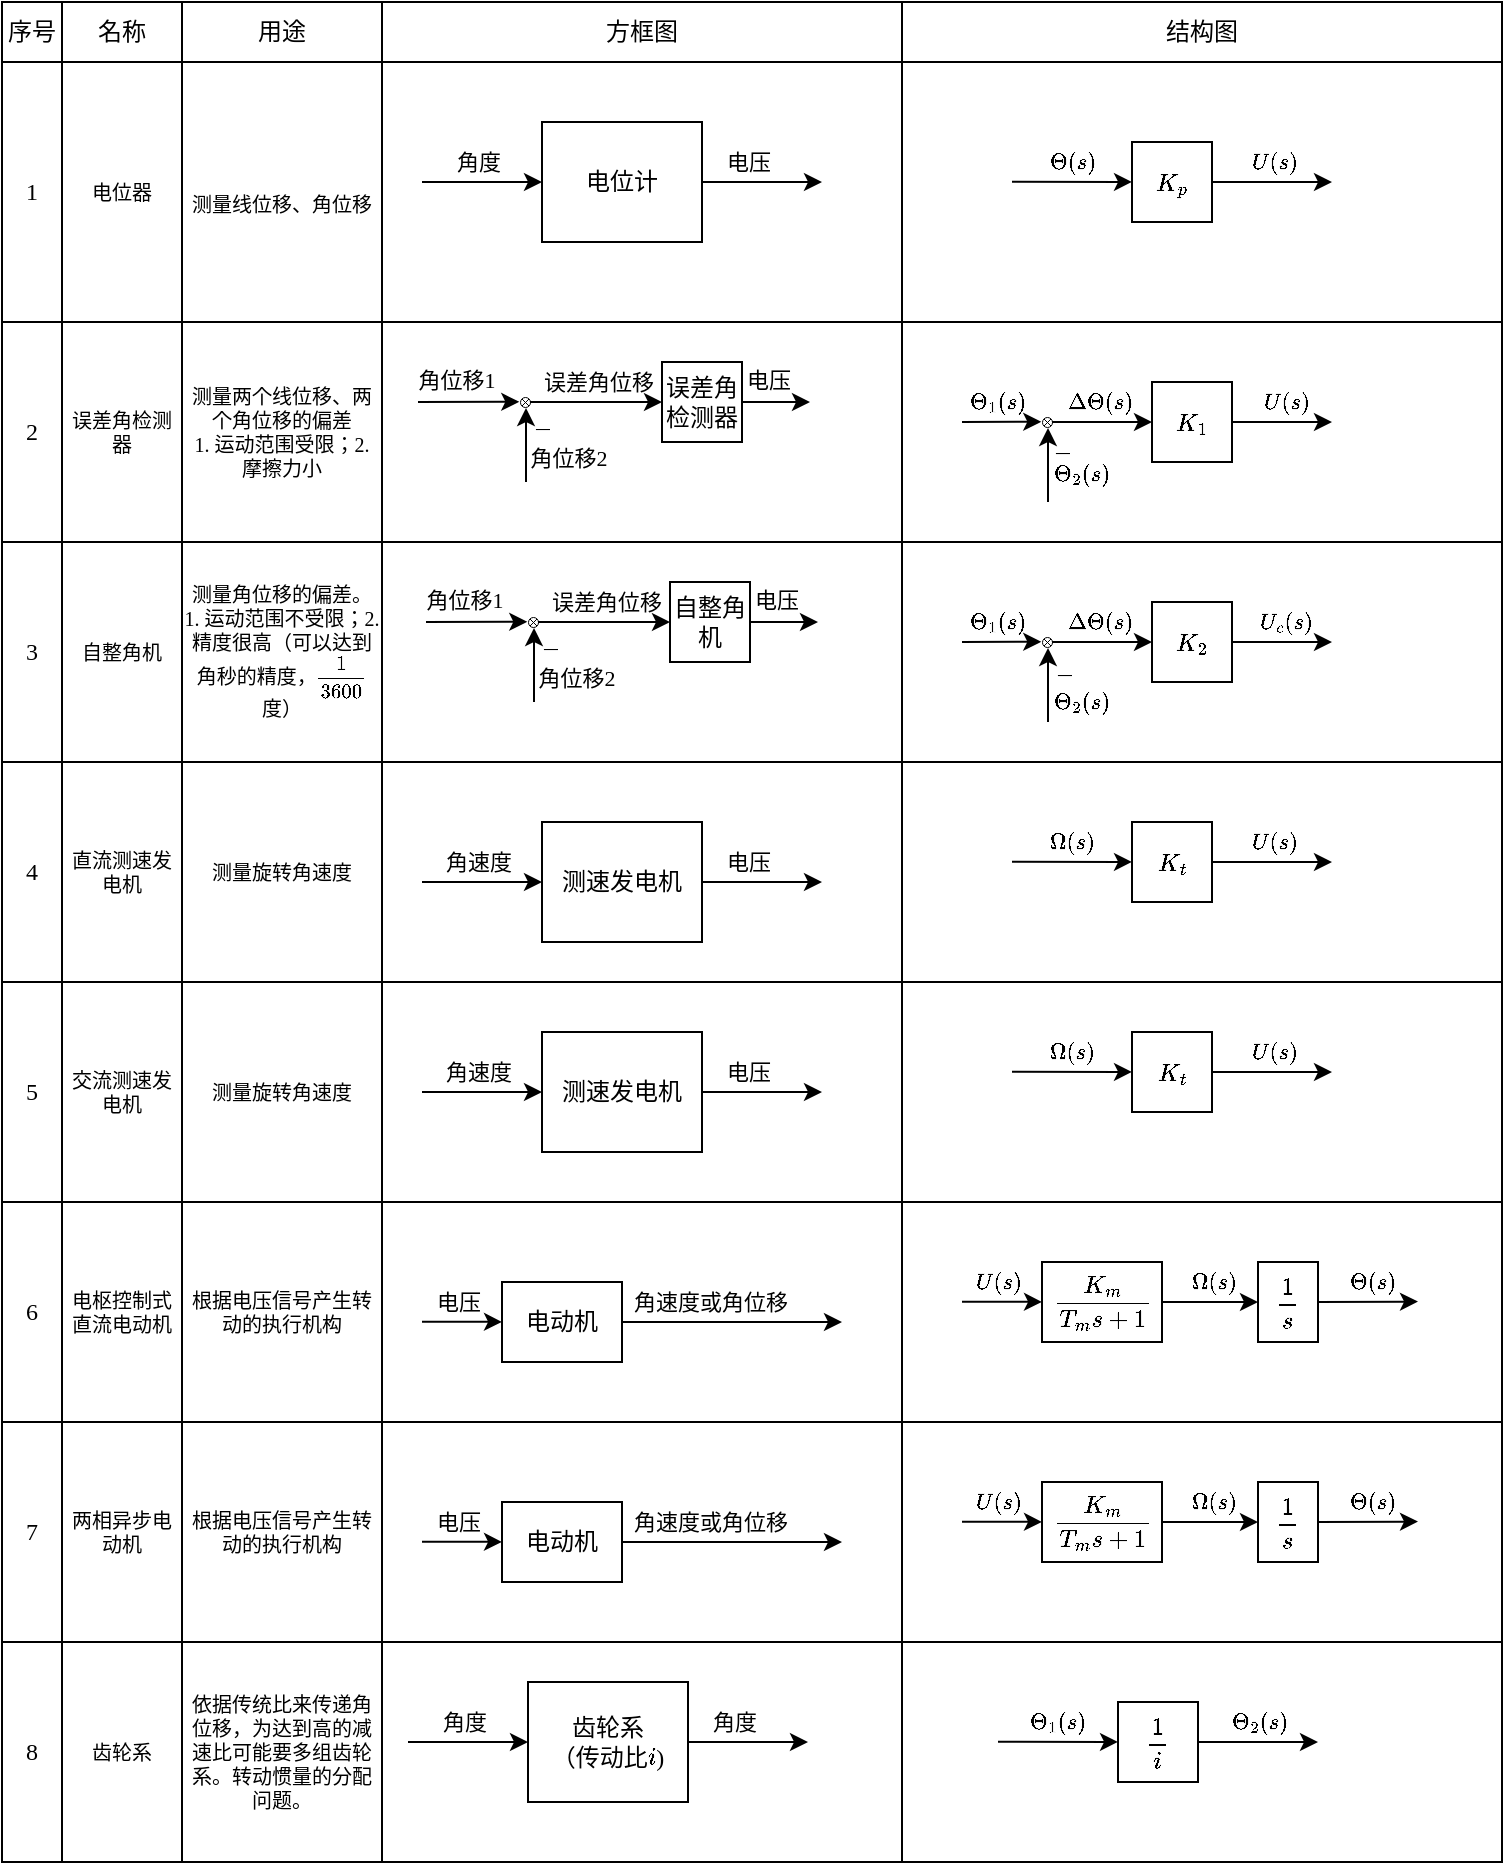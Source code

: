 <mxfile version="17.2.4" type="device"><diagram id="68NeQWqVA7_wgdOKIxma" name="第 1 页"><mxGraphModel dx="2190" dy="1428" grid="1" gridSize="10" guides="1" tooltips="1" connect="1" arrows="1" fold="1" page="1" pageScale="1" pageWidth="827" pageHeight="1169" math="1" shadow="0"><root><mxCell id="0"/><mxCell id="1" parent="0"/><mxCell id="nkKqHu-JMRkVBWUwqQNf-11" value="" style="shape=table;html=1;whiteSpace=wrap;startSize=0;container=1;collapsible=0;childLayout=tableLayout;fillColor=none;swimlaneFillColor=#99CCFF;rounded=0;shadow=0;sketch=0;strokeWidth=1;fontFamily=Times New Roman;" parent="1" vertex="1"><mxGeometry x="10" y="10" width="750" height="930" as="geometry"/></mxCell><mxCell id="nkKqHu-JMRkVBWUwqQNf-12" value="" style="shape=tableRow;horizontal=0;startSize=0;swimlaneHead=0;swimlaneBody=0;top=0;left=0;bottom=0;right=0;collapsible=0;dropTarget=0;fillColor=none;points=[[0,0.5],[1,0.5]];portConstraint=eastwest;dashed=1;fontFamily=Times New Roman;" parent="nkKqHu-JMRkVBWUwqQNf-11" vertex="1"><mxGeometry width="750" height="30" as="geometry"/></mxCell><mxCell id="nkKqHu-JMRkVBWUwqQNf-76" value="序号" style="shape=partialRectangle;html=1;whiteSpace=wrap;connectable=0;fillColor=none;top=0;left=0;bottom=0;right=0;overflow=hidden;dashed=1;fontFamily=Times New Roman;" parent="nkKqHu-JMRkVBWUwqQNf-12" vertex="1"><mxGeometry width="30" height="30" as="geometry"><mxRectangle width="30" height="30" as="alternateBounds"/></mxGeometry></mxCell><mxCell id="nkKqHu-JMRkVBWUwqQNf-70" value="&lt;span&gt;名称&lt;/span&gt;" style="shape=partialRectangle;html=1;whiteSpace=wrap;connectable=0;fillColor=none;top=0;left=0;bottom=0;right=0;overflow=hidden;dashed=1;fontFamily=Times New Roman;" parent="nkKqHu-JMRkVBWUwqQNf-12" vertex="1"><mxGeometry x="30" width="60" height="30" as="geometry"><mxRectangle width="60" height="30" as="alternateBounds"/></mxGeometry></mxCell><mxCell id="nkKqHu-JMRkVBWUwqQNf-64" value="用途" style="shape=partialRectangle;html=1;whiteSpace=wrap;connectable=0;fillColor=none;top=0;left=0;bottom=0;right=0;overflow=hidden;dashed=1;fontFamily=Times New Roman;" parent="nkKqHu-JMRkVBWUwqQNf-12" vertex="1"><mxGeometry x="90" width="100" height="30" as="geometry"><mxRectangle width="100" height="30" as="alternateBounds"/></mxGeometry></mxCell><mxCell id="nkKqHu-JMRkVBWUwqQNf-13" value="方框图" style="shape=partialRectangle;html=1;whiteSpace=wrap;connectable=0;fillColor=none;top=0;left=0;bottom=0;right=0;overflow=hidden;dashed=1;fontFamily=Times New Roman;" parent="nkKqHu-JMRkVBWUwqQNf-12" vertex="1"><mxGeometry x="190" width="260" height="30" as="geometry"><mxRectangle width="260" height="30" as="alternateBounds"/></mxGeometry></mxCell><mxCell id="nkKqHu-JMRkVBWUwqQNf-14" value="结构图" style="shape=partialRectangle;html=1;whiteSpace=wrap;connectable=0;fillColor=none;top=0;left=0;bottom=0;right=0;overflow=hidden;dashed=1;fontFamily=Times New Roman;" parent="nkKqHu-JMRkVBWUwqQNf-12" vertex="1"><mxGeometry x="450" width="300" height="30" as="geometry"><mxRectangle width="300" height="30" as="alternateBounds"/></mxGeometry></mxCell><mxCell id="nkKqHu-JMRkVBWUwqQNf-16" value="" style="shape=tableRow;horizontal=0;startSize=0;swimlaneHead=0;swimlaneBody=0;top=0;left=0;bottom=0;right=0;collapsible=0;dropTarget=0;fillColor=none;points=[[0,0.5],[1,0.5]];portConstraint=eastwest;dashed=1;fontFamily=Times New Roman;" parent="nkKqHu-JMRkVBWUwqQNf-11" vertex="1"><mxGeometry y="30" width="750" height="130" as="geometry"/></mxCell><mxCell id="nkKqHu-JMRkVBWUwqQNf-77" value="1" style="shape=partialRectangle;html=1;whiteSpace=wrap;connectable=0;fillColor=none;top=0;left=0;bottom=0;right=0;overflow=hidden;dashed=1;fontFamily=Times New Roman;" parent="nkKqHu-JMRkVBWUwqQNf-16" vertex="1"><mxGeometry width="30" height="130" as="geometry"><mxRectangle width="30" height="130" as="alternateBounds"/></mxGeometry></mxCell><mxCell id="nkKqHu-JMRkVBWUwqQNf-71" value="&lt;span style=&quot;font-size: 10px;&quot;&gt;电位器&lt;/span&gt;" style="shape=partialRectangle;html=1;whiteSpace=wrap;connectable=0;fillColor=none;top=0;left=0;bottom=0;right=0;overflow=hidden;dashed=1;fontFamily=Times New Roman;fontSize=10;" parent="nkKqHu-JMRkVBWUwqQNf-16" vertex="1"><mxGeometry x="30" width="60" height="130" as="geometry"><mxRectangle width="60" height="130" as="alternateBounds"/></mxGeometry></mxCell><mxCell id="nkKqHu-JMRkVBWUwqQNf-65" value="&lt;br style=&quot;font-size: 10px;&quot;&gt;测量线位移、角位移" style="shape=partialRectangle;html=1;whiteSpace=wrap;connectable=0;fillColor=none;top=0;left=0;bottom=0;right=0;overflow=hidden;dashed=1;fontFamily=Times New Roman;fontSize=10;" parent="nkKqHu-JMRkVBWUwqQNf-16" vertex="1"><mxGeometry x="90" width="100" height="130" as="geometry"><mxRectangle width="100" height="130" as="alternateBounds"/></mxGeometry></mxCell><mxCell id="nkKqHu-JMRkVBWUwqQNf-17" value="" style="shape=partialRectangle;html=1;whiteSpace=wrap;connectable=0;fillColor=none;top=0;left=0;bottom=0;right=0;overflow=hidden;dashed=1;fontFamily=Times New Roman;" parent="nkKqHu-JMRkVBWUwqQNf-16" vertex="1"><mxGeometry x="190" width="260" height="130" as="geometry"><mxRectangle width="260" height="130" as="alternateBounds"/></mxGeometry></mxCell><mxCell id="nkKqHu-JMRkVBWUwqQNf-18" value="" style="shape=partialRectangle;html=1;whiteSpace=wrap;connectable=0;fillColor=none;top=0;left=0;bottom=0;right=0;overflow=hidden;dashed=1;fontFamily=Times New Roman;" parent="nkKqHu-JMRkVBWUwqQNf-16" vertex="1"><mxGeometry x="450" width="300" height="130" as="geometry"><mxRectangle width="300" height="130" as="alternateBounds"/></mxGeometry></mxCell><mxCell id="nkKqHu-JMRkVBWUwqQNf-20" value="" style="shape=tableRow;horizontal=0;startSize=0;swimlaneHead=0;swimlaneBody=0;top=0;left=0;bottom=0;right=0;collapsible=0;dropTarget=0;fillColor=none;points=[[0,0.5],[1,0.5]];portConstraint=eastwest;dashed=1;fontFamily=Times New Roman;" parent="nkKqHu-JMRkVBWUwqQNf-11" vertex="1"><mxGeometry y="160" width="750" height="110" as="geometry"/></mxCell><mxCell id="nkKqHu-JMRkVBWUwqQNf-78" value="2" style="shape=partialRectangle;html=1;whiteSpace=wrap;connectable=0;fillColor=none;top=0;left=0;bottom=0;right=0;overflow=hidden;dashed=1;fontFamily=Times New Roman;" parent="nkKqHu-JMRkVBWUwqQNf-20" vertex="1"><mxGeometry width="30" height="110" as="geometry"><mxRectangle width="30" height="110" as="alternateBounds"/></mxGeometry></mxCell><mxCell id="nkKqHu-JMRkVBWUwqQNf-72" value="&lt;span style=&quot;font-size: 10px;&quot;&gt;误差角检测器&lt;/span&gt;" style="shape=partialRectangle;html=1;whiteSpace=wrap;connectable=0;fillColor=none;top=0;left=0;bottom=0;right=0;overflow=hidden;dashed=1;fontFamily=Times New Roman;fontSize=10;" parent="nkKqHu-JMRkVBWUwqQNf-20" vertex="1"><mxGeometry x="30" width="60" height="110" as="geometry"><mxRectangle width="60" height="110" as="alternateBounds"/></mxGeometry></mxCell><mxCell id="nkKqHu-JMRkVBWUwqQNf-66" value="测量两个线位移、两个角位移的偏差&lt;br style=&quot;font-size: 10px;&quot;&gt;1. 运动范围受限；2. 摩擦力小" style="shape=partialRectangle;html=1;whiteSpace=wrap;connectable=0;fillColor=none;top=0;left=0;bottom=0;right=0;overflow=hidden;dashed=1;fontFamily=Times New Roman;fontSize=10;" parent="nkKqHu-JMRkVBWUwqQNf-20" vertex="1"><mxGeometry x="90" width="100" height="110" as="geometry"><mxRectangle width="100" height="110" as="alternateBounds"/></mxGeometry></mxCell><mxCell id="nkKqHu-JMRkVBWUwqQNf-21" value="" style="shape=partialRectangle;html=1;whiteSpace=wrap;connectable=0;fillColor=none;top=0;left=0;bottom=0;right=0;overflow=hidden;dashed=1;fontFamily=Times New Roman;" parent="nkKqHu-JMRkVBWUwqQNf-20" vertex="1"><mxGeometry x="190" width="260" height="110" as="geometry"><mxRectangle width="260" height="110" as="alternateBounds"/></mxGeometry></mxCell><mxCell id="nkKqHu-JMRkVBWUwqQNf-22" value="" style="shape=partialRectangle;html=1;whiteSpace=wrap;connectable=0;fillColor=none;top=0;left=0;bottom=0;right=0;overflow=hidden;dashed=1;fontFamily=Times New Roman;" parent="nkKqHu-JMRkVBWUwqQNf-20" vertex="1"><mxGeometry x="450" width="300" height="110" as="geometry"><mxRectangle width="300" height="110" as="alternateBounds"/></mxGeometry></mxCell><mxCell id="nkKqHu-JMRkVBWUwqQNf-50" style="shape=tableRow;horizontal=0;startSize=0;swimlaneHead=0;swimlaneBody=0;top=0;left=0;bottom=0;right=0;collapsible=0;dropTarget=0;fillColor=none;points=[[0,0.5],[1,0.5]];portConstraint=eastwest;dashed=1;fontFamily=Times New Roman;" parent="nkKqHu-JMRkVBWUwqQNf-11" vertex="1"><mxGeometry y="270" width="750" height="110" as="geometry"/></mxCell><mxCell id="nkKqHu-JMRkVBWUwqQNf-79" value="3" style="shape=partialRectangle;html=1;whiteSpace=wrap;connectable=0;fillColor=none;top=0;left=0;bottom=0;right=0;overflow=hidden;dashed=1;fontFamily=Times New Roman;" parent="nkKqHu-JMRkVBWUwqQNf-50" vertex="1"><mxGeometry width="30" height="110" as="geometry"><mxRectangle width="30" height="110" as="alternateBounds"/></mxGeometry></mxCell><mxCell id="nkKqHu-JMRkVBWUwqQNf-73" value="自整角机" style="shape=partialRectangle;html=1;whiteSpace=wrap;connectable=0;fillColor=none;top=0;left=0;bottom=0;right=0;overflow=hidden;dashed=1;fontFamily=Times New Roman;fontSize=10;" parent="nkKqHu-JMRkVBWUwqQNf-50" vertex="1"><mxGeometry x="30" width="60" height="110" as="geometry"><mxRectangle width="60" height="110" as="alternateBounds"/></mxGeometry></mxCell><mxCell id="nkKqHu-JMRkVBWUwqQNf-67" value="测量角位移的偏差。&lt;br style=&quot;font-size: 10px;&quot;&gt;1. 运动范围不受限；2. 精度很高（可以达到角秒的精度，`1/3600`度）" style="shape=partialRectangle;html=1;whiteSpace=wrap;connectable=0;fillColor=none;top=0;left=0;bottom=0;right=0;overflow=hidden;dashed=1;fontFamily=Times New Roman;fontSize=10;" parent="nkKqHu-JMRkVBWUwqQNf-50" vertex="1"><mxGeometry x="90" width="100" height="110" as="geometry"><mxRectangle width="100" height="110" as="alternateBounds"/></mxGeometry></mxCell><mxCell id="nkKqHu-JMRkVBWUwqQNf-51" style="shape=partialRectangle;html=1;whiteSpace=wrap;connectable=0;fillColor=none;top=0;left=0;bottom=0;right=0;overflow=hidden;dashed=1;fontFamily=Times New Roman;" parent="nkKqHu-JMRkVBWUwqQNf-50" vertex="1"><mxGeometry x="190" width="260" height="110" as="geometry"><mxRectangle width="260" height="110" as="alternateBounds"/></mxGeometry></mxCell><mxCell id="nkKqHu-JMRkVBWUwqQNf-52" style="shape=partialRectangle;html=1;whiteSpace=wrap;connectable=0;fillColor=none;top=0;left=0;bottom=0;right=0;overflow=hidden;dashed=1;fontFamily=Times New Roman;" parent="nkKqHu-JMRkVBWUwqQNf-50" vertex="1"><mxGeometry x="450" width="300" height="110" as="geometry"><mxRectangle width="300" height="110" as="alternateBounds"/></mxGeometry></mxCell><mxCell id="nkKqHu-JMRkVBWUwqQNf-53" style="shape=tableRow;horizontal=0;startSize=0;swimlaneHead=0;swimlaneBody=0;top=0;left=0;bottom=0;right=0;collapsible=0;dropTarget=0;fillColor=none;points=[[0,0.5],[1,0.5]];portConstraint=eastwest;dashed=1;fontFamily=Times New Roman;" parent="nkKqHu-JMRkVBWUwqQNf-11" vertex="1"><mxGeometry y="380" width="750" height="110" as="geometry"/></mxCell><mxCell id="nkKqHu-JMRkVBWUwqQNf-80" value="4" style="shape=partialRectangle;html=1;whiteSpace=wrap;connectable=0;fillColor=none;top=0;left=0;bottom=0;right=0;overflow=hidden;dashed=1;fontFamily=Times New Roman;" parent="nkKqHu-JMRkVBWUwqQNf-53" vertex="1"><mxGeometry width="30" height="110" as="geometry"><mxRectangle width="30" height="110" as="alternateBounds"/></mxGeometry></mxCell><mxCell id="nkKqHu-JMRkVBWUwqQNf-74" value="直流测速发电机" style="shape=partialRectangle;html=1;whiteSpace=wrap;connectable=0;fillColor=none;top=0;left=0;bottom=0;right=0;overflow=hidden;dashed=1;fontFamily=Times New Roman;fontSize=10;" parent="nkKqHu-JMRkVBWUwqQNf-53" vertex="1"><mxGeometry x="30" width="60" height="110" as="geometry"><mxRectangle width="60" height="110" as="alternateBounds"/></mxGeometry></mxCell><mxCell id="nkKqHu-JMRkVBWUwqQNf-68" value="测量旋转角速度" style="shape=partialRectangle;html=1;whiteSpace=wrap;connectable=0;fillColor=none;top=0;left=0;bottom=0;right=0;overflow=hidden;dashed=1;fontFamily=Times New Roman;fontSize=10;" parent="nkKqHu-JMRkVBWUwqQNf-53" vertex="1"><mxGeometry x="90" width="100" height="110" as="geometry"><mxRectangle width="100" height="110" as="alternateBounds"/></mxGeometry></mxCell><mxCell id="nkKqHu-JMRkVBWUwqQNf-54" style="shape=partialRectangle;html=1;whiteSpace=wrap;connectable=0;fillColor=none;top=0;left=0;bottom=0;right=0;overflow=hidden;dashed=1;fontFamily=Times New Roman;" parent="nkKqHu-JMRkVBWUwqQNf-53" vertex="1"><mxGeometry x="190" width="260" height="110" as="geometry"><mxRectangle width="260" height="110" as="alternateBounds"/></mxGeometry></mxCell><mxCell id="nkKqHu-JMRkVBWUwqQNf-55" style="shape=partialRectangle;html=1;whiteSpace=wrap;connectable=0;fillColor=none;top=0;left=0;bottom=0;right=0;overflow=hidden;dashed=1;fontFamily=Times New Roman;" parent="nkKqHu-JMRkVBWUwqQNf-53" vertex="1"><mxGeometry x="450" width="300" height="110" as="geometry"><mxRectangle width="300" height="110" as="alternateBounds"/></mxGeometry></mxCell><mxCell id="nkKqHu-JMRkVBWUwqQNf-56" style="shape=tableRow;horizontal=0;startSize=0;swimlaneHead=0;swimlaneBody=0;top=0;left=0;bottom=0;right=0;collapsible=0;dropTarget=0;fillColor=none;points=[[0,0.5],[1,0.5]];portConstraint=eastwest;dashed=1;fontFamily=Times New Roman;" parent="nkKqHu-JMRkVBWUwqQNf-11" vertex="1"><mxGeometry y="490" width="750" height="110" as="geometry"/></mxCell><mxCell id="nkKqHu-JMRkVBWUwqQNf-81" value="5" style="shape=partialRectangle;html=1;whiteSpace=wrap;connectable=0;fillColor=none;top=0;left=0;bottom=0;right=0;overflow=hidden;dashed=1;fontFamily=Times New Roman;" parent="nkKqHu-JMRkVBWUwqQNf-56" vertex="1"><mxGeometry width="30" height="110" as="geometry"><mxRectangle width="30" height="110" as="alternateBounds"/></mxGeometry></mxCell><mxCell id="nkKqHu-JMRkVBWUwqQNf-75" value="交流测速发电机" style="shape=partialRectangle;html=1;whiteSpace=wrap;connectable=0;fillColor=none;top=0;left=0;bottom=0;right=0;overflow=hidden;dashed=1;fontFamily=Times New Roman;fontSize=10;" parent="nkKqHu-JMRkVBWUwqQNf-56" vertex="1"><mxGeometry x="30" width="60" height="110" as="geometry"><mxRectangle width="60" height="110" as="alternateBounds"/></mxGeometry></mxCell><mxCell id="nkKqHu-JMRkVBWUwqQNf-69" value="&lt;span&gt;测量旋转角速度&lt;/span&gt;" style="shape=partialRectangle;html=1;whiteSpace=wrap;connectable=0;fillColor=none;top=0;left=0;bottom=0;right=0;overflow=hidden;dashed=1;fontFamily=Times New Roman;fontSize=10;" parent="nkKqHu-JMRkVBWUwqQNf-56" vertex="1"><mxGeometry x="90" width="100" height="110" as="geometry"><mxRectangle width="100" height="110" as="alternateBounds"/></mxGeometry></mxCell><mxCell id="nkKqHu-JMRkVBWUwqQNf-57" style="shape=partialRectangle;html=1;whiteSpace=wrap;connectable=0;fillColor=none;top=0;left=0;bottom=0;right=0;overflow=hidden;dashed=1;fontFamily=Times New Roman;" parent="nkKqHu-JMRkVBWUwqQNf-56" vertex="1"><mxGeometry x="190" width="260" height="110" as="geometry"><mxRectangle width="260" height="110" as="alternateBounds"/></mxGeometry></mxCell><mxCell id="nkKqHu-JMRkVBWUwqQNf-58" style="shape=partialRectangle;html=1;whiteSpace=wrap;connectable=0;fillColor=none;top=0;left=0;bottom=0;right=0;overflow=hidden;dashed=1;fontFamily=Times New Roman;" parent="nkKqHu-JMRkVBWUwqQNf-56" vertex="1"><mxGeometry x="450" width="300" height="110" as="geometry"><mxRectangle width="300" height="110" as="alternateBounds"/></mxGeometry></mxCell><mxCell id="93svsK2ZwiXLPi7cxytU-71" style="shape=tableRow;horizontal=0;startSize=0;swimlaneHead=0;swimlaneBody=0;top=0;left=0;bottom=0;right=0;collapsible=0;dropTarget=0;fillColor=none;points=[[0,0.5],[1,0.5]];portConstraint=eastwest;dashed=1;fontFamily=Times New Roman;" vertex="1" parent="nkKqHu-JMRkVBWUwqQNf-11"><mxGeometry y="600" width="750" height="110" as="geometry"/></mxCell><mxCell id="93svsK2ZwiXLPi7cxytU-72" value="6" style="shape=partialRectangle;html=1;whiteSpace=wrap;connectable=0;fillColor=none;top=0;left=0;bottom=0;right=0;overflow=hidden;dashed=1;fontFamily=Times New Roman;" vertex="1" parent="93svsK2ZwiXLPi7cxytU-71"><mxGeometry width="30" height="110" as="geometry"><mxRectangle width="30" height="110" as="alternateBounds"/></mxGeometry></mxCell><mxCell id="93svsK2ZwiXLPi7cxytU-73" value="电枢控制式直流电动机" style="shape=partialRectangle;html=1;whiteSpace=wrap;connectable=0;fillColor=none;top=0;left=0;bottom=0;right=0;overflow=hidden;dashed=1;fontFamily=Times New Roman;fontSize=10;" vertex="1" parent="93svsK2ZwiXLPi7cxytU-71"><mxGeometry x="30" width="60" height="110" as="geometry"><mxRectangle width="60" height="110" as="alternateBounds"/></mxGeometry></mxCell><mxCell id="93svsK2ZwiXLPi7cxytU-74" value="根据电压信号产生转动的执行机构" style="shape=partialRectangle;html=1;whiteSpace=wrap;connectable=0;fillColor=none;top=0;left=0;bottom=0;right=0;overflow=hidden;dashed=1;fontFamily=Times New Roman;fontSize=10;" vertex="1" parent="93svsK2ZwiXLPi7cxytU-71"><mxGeometry x="90" width="100" height="110" as="geometry"><mxRectangle width="100" height="110" as="alternateBounds"/></mxGeometry></mxCell><mxCell id="93svsK2ZwiXLPi7cxytU-75" style="shape=partialRectangle;html=1;whiteSpace=wrap;connectable=0;fillColor=none;top=0;left=0;bottom=0;right=0;overflow=hidden;dashed=1;fontFamily=Times New Roman;" vertex="1" parent="93svsK2ZwiXLPi7cxytU-71"><mxGeometry x="190" width="260" height="110" as="geometry"><mxRectangle width="260" height="110" as="alternateBounds"/></mxGeometry></mxCell><mxCell id="93svsK2ZwiXLPi7cxytU-76" style="shape=partialRectangle;html=1;whiteSpace=wrap;connectable=0;fillColor=none;top=0;left=0;bottom=0;right=0;overflow=hidden;dashed=1;fontFamily=Times New Roman;" vertex="1" parent="93svsK2ZwiXLPi7cxytU-71"><mxGeometry x="450" width="300" height="110" as="geometry"><mxRectangle width="300" height="110" as="alternateBounds"/></mxGeometry></mxCell><mxCell id="93svsK2ZwiXLPi7cxytU-77" style="shape=tableRow;horizontal=0;startSize=0;swimlaneHead=0;swimlaneBody=0;top=0;left=0;bottom=0;right=0;collapsible=0;dropTarget=0;fillColor=none;points=[[0,0.5],[1,0.5]];portConstraint=eastwest;dashed=1;fontFamily=Times New Roman;" vertex="1" parent="nkKqHu-JMRkVBWUwqQNf-11"><mxGeometry y="710" width="750" height="110" as="geometry"/></mxCell><mxCell id="93svsK2ZwiXLPi7cxytU-78" value="7" style="shape=partialRectangle;html=1;whiteSpace=wrap;connectable=0;fillColor=none;top=0;left=0;bottom=0;right=0;overflow=hidden;dashed=1;fontFamily=Times New Roman;" vertex="1" parent="93svsK2ZwiXLPi7cxytU-77"><mxGeometry width="30" height="110" as="geometry"><mxRectangle width="30" height="110" as="alternateBounds"/></mxGeometry></mxCell><mxCell id="93svsK2ZwiXLPi7cxytU-79" value="两相异步电动机" style="shape=partialRectangle;html=1;whiteSpace=wrap;connectable=0;fillColor=none;top=0;left=0;bottom=0;right=0;overflow=hidden;dashed=1;fontFamily=Times New Roman;fontSize=10;" vertex="1" parent="93svsK2ZwiXLPi7cxytU-77"><mxGeometry x="30" width="60" height="110" as="geometry"><mxRectangle width="60" height="110" as="alternateBounds"/></mxGeometry></mxCell><mxCell id="93svsK2ZwiXLPi7cxytU-80" value="根据电压信号产生转动&lt;span&gt;的执行机构&lt;/span&gt;" style="shape=partialRectangle;html=1;whiteSpace=wrap;connectable=0;fillColor=none;top=0;left=0;bottom=0;right=0;overflow=hidden;dashed=1;fontFamily=Times New Roman;fontSize=10;" vertex="1" parent="93svsK2ZwiXLPi7cxytU-77"><mxGeometry x="90" width="100" height="110" as="geometry"><mxRectangle width="100" height="110" as="alternateBounds"/></mxGeometry></mxCell><mxCell id="93svsK2ZwiXLPi7cxytU-81" style="shape=partialRectangle;html=1;whiteSpace=wrap;connectable=0;fillColor=none;top=0;left=0;bottom=0;right=0;overflow=hidden;dashed=1;fontFamily=Times New Roman;" vertex="1" parent="93svsK2ZwiXLPi7cxytU-77"><mxGeometry x="190" width="260" height="110" as="geometry"><mxRectangle width="260" height="110" as="alternateBounds"/></mxGeometry></mxCell><mxCell id="93svsK2ZwiXLPi7cxytU-82" style="shape=partialRectangle;html=1;whiteSpace=wrap;connectable=0;fillColor=none;top=0;left=0;bottom=0;right=0;overflow=hidden;dashed=1;fontFamily=Times New Roman;" vertex="1" parent="93svsK2ZwiXLPi7cxytU-77"><mxGeometry x="450" width="300" height="110" as="geometry"><mxRectangle width="300" height="110" as="alternateBounds"/></mxGeometry></mxCell><mxCell id="93svsK2ZwiXLPi7cxytU-103" style="shape=tableRow;horizontal=0;startSize=0;swimlaneHead=0;swimlaneBody=0;top=0;left=0;bottom=0;right=0;collapsible=0;dropTarget=0;fillColor=none;points=[[0,0.5],[1,0.5]];portConstraint=eastwest;dashed=1;fontFamily=Times New Roman;" vertex="1" parent="nkKqHu-JMRkVBWUwqQNf-11"><mxGeometry y="820" width="750" height="110" as="geometry"/></mxCell><mxCell id="93svsK2ZwiXLPi7cxytU-104" value="8" style="shape=partialRectangle;html=1;whiteSpace=wrap;connectable=0;fillColor=none;top=0;left=0;bottom=0;right=0;overflow=hidden;dashed=1;fontFamily=Times New Roman;" vertex="1" parent="93svsK2ZwiXLPi7cxytU-103"><mxGeometry width="30" height="110" as="geometry"><mxRectangle width="30" height="110" as="alternateBounds"/></mxGeometry></mxCell><mxCell id="93svsK2ZwiXLPi7cxytU-105" value="齿轮系" style="shape=partialRectangle;html=1;whiteSpace=wrap;connectable=0;fillColor=none;top=0;left=0;bottom=0;right=0;overflow=hidden;dashed=1;fontFamily=Times New Roman;fontSize=10;" vertex="1" parent="93svsK2ZwiXLPi7cxytU-103"><mxGeometry x="30" width="60" height="110" as="geometry"><mxRectangle width="60" height="110" as="alternateBounds"/></mxGeometry></mxCell><mxCell id="93svsK2ZwiXLPi7cxytU-106" value="依据传统比来传递角位移，为达到高的减速比可能要多组齿轮系。转动惯量的分配问题。" style="shape=partialRectangle;html=1;whiteSpace=wrap;connectable=0;fillColor=none;top=0;left=0;bottom=0;right=0;overflow=hidden;dashed=1;fontFamily=Times New Roman;fontSize=10;" vertex="1" parent="93svsK2ZwiXLPi7cxytU-103"><mxGeometry x="90" width="100" height="110" as="geometry"><mxRectangle width="100" height="110" as="alternateBounds"/></mxGeometry></mxCell><mxCell id="93svsK2ZwiXLPi7cxytU-107" style="shape=partialRectangle;html=1;whiteSpace=wrap;connectable=0;fillColor=none;top=0;left=0;bottom=0;right=0;overflow=hidden;dashed=1;fontFamily=Times New Roman;" vertex="1" parent="93svsK2ZwiXLPi7cxytU-103"><mxGeometry x="190" width="260" height="110" as="geometry"><mxRectangle width="260" height="110" as="alternateBounds"/></mxGeometry></mxCell><mxCell id="93svsK2ZwiXLPi7cxytU-108" style="shape=partialRectangle;html=1;whiteSpace=wrap;connectable=0;fillColor=none;top=0;left=0;bottom=0;right=0;overflow=hidden;dashed=1;fontFamily=Times New Roman;" vertex="1" parent="93svsK2ZwiXLPi7cxytU-103"><mxGeometry x="450" width="300" height="110" as="geometry"><mxRectangle width="300" height="110" as="alternateBounds"/></mxGeometry></mxCell><mxCell id="nkKqHu-JMRkVBWUwqQNf-1" value="电位计" style="rounded=0;whiteSpace=wrap;html=1;fillColor=none;fontFamily=Times New Roman;" parent="1" vertex="1"><mxGeometry x="280" y="70" width="80" height="60" as="geometry"/></mxCell><mxCell id="nkKqHu-JMRkVBWUwqQNf-2" value="" style="endArrow=classic;html=1;rounded=0;fontFamily=Times New Roman;" parent="1" source="nkKqHu-JMRkVBWUwqQNf-1" edge="1"><mxGeometry width="50" height="50" relative="1" as="geometry"><mxPoint x="400" y="99.8" as="sourcePoint"/><mxPoint x="420" y="100" as="targetPoint"/></mxGeometry></mxCell><mxCell id="nkKqHu-JMRkVBWUwqQNf-10" value="电压" style="edgeLabel;html=1;align=center;verticalAlign=middle;resizable=0;points=[];labelBackgroundColor=none;fontFamily=Times New Roman;" parent="nkKqHu-JMRkVBWUwqQNf-2" vertex="1" connectable="0"><mxGeometry x="-0.25" relative="1" as="geometry"><mxPoint y="-10" as="offset"/></mxGeometry></mxCell><mxCell id="nkKqHu-JMRkVBWUwqQNf-3" value="" style="endArrow=classic;html=1;rounded=0;fontFamily=Times New Roman;" parent="1" target="nkKqHu-JMRkVBWUwqQNf-1" edge="1"><mxGeometry width="50" height="50" relative="1" as="geometry"><mxPoint x="220" y="100" as="sourcePoint"/><mxPoint x="280" y="99.8" as="targetPoint"/></mxGeometry></mxCell><mxCell id="nkKqHu-JMRkVBWUwqQNf-9" value="角度" style="edgeLabel;html=1;align=center;verticalAlign=middle;resizable=0;points=[];labelBackgroundColor=none;fontFamily=Times New Roman;" parent="nkKqHu-JMRkVBWUwqQNf-3" vertex="1" connectable="0"><mxGeometry x="0.193" relative="1" as="geometry"><mxPoint x="-8" y="-10" as="offset"/></mxGeometry></mxCell><mxCell id="nkKqHu-JMRkVBWUwqQNf-59" value="$$K_p$$" style="rounded=0;whiteSpace=wrap;html=1;fillColor=none;fontFamily=Times New Roman;" parent="1" vertex="1"><mxGeometry x="575" y="80" width="40" height="40" as="geometry"/></mxCell><mxCell id="nkKqHu-JMRkVBWUwqQNf-60" value="" style="endArrow=classic;html=1;rounded=0;fontFamily=Times New Roman;" parent="1" source="nkKqHu-JMRkVBWUwqQNf-59" edge="1"><mxGeometry width="50" height="50" relative="1" as="geometry"><mxPoint x="695" y="99.8" as="sourcePoint"/><mxPoint x="675" y="100" as="targetPoint"/></mxGeometry></mxCell><mxCell id="nkKqHu-JMRkVBWUwqQNf-61" value="$$U(s)$$" style="edgeLabel;html=1;align=center;verticalAlign=middle;resizable=0;points=[];labelBackgroundColor=none;fontFamily=Times New Roman;" parent="nkKqHu-JMRkVBWUwqQNf-60" vertex="1" connectable="0"><mxGeometry x="-0.25" relative="1" as="geometry"><mxPoint x="8" y="-10" as="offset"/></mxGeometry></mxCell><mxCell id="nkKqHu-JMRkVBWUwqQNf-62" value="" style="endArrow=classic;html=1;rounded=0;fontFamily=Times New Roman;" parent="1" target="nkKqHu-JMRkVBWUwqQNf-59" edge="1"><mxGeometry width="50" height="50" relative="1" as="geometry"><mxPoint x="515" y="99.86" as="sourcePoint"/><mxPoint x="575" y="99.86" as="targetPoint"/></mxGeometry></mxCell><mxCell id="nkKqHu-JMRkVBWUwqQNf-63" value="$$\Theta(s)$$" style="edgeLabel;html=1;align=center;verticalAlign=middle;resizable=0;points=[];labelBackgroundColor=none;fontFamily=Times New Roman;" parent="nkKqHu-JMRkVBWUwqQNf-62" vertex="1" connectable="0"><mxGeometry x="0.193" relative="1" as="geometry"><mxPoint x="-6" y="-10" as="offset"/></mxGeometry></mxCell><mxCell id="nkKqHu-JMRkVBWUwqQNf-82" value="$$K_1$$" style="rounded=0;whiteSpace=wrap;html=1;fillColor=none;fontFamily=Times New Roman;" parent="1" vertex="1"><mxGeometry x="585" y="200" width="40" height="40" as="geometry"/></mxCell><mxCell id="nkKqHu-JMRkVBWUwqQNf-83" value="" style="endArrow=classic;html=1;rounded=0;fontFamily=Times New Roman;" parent="1" source="nkKqHu-JMRkVBWUwqQNf-82" edge="1"><mxGeometry width="50" height="50" relative="1" as="geometry"><mxPoint x="695" y="219.8" as="sourcePoint"/><mxPoint x="675" y="220" as="targetPoint"/></mxGeometry></mxCell><mxCell id="nkKqHu-JMRkVBWUwqQNf-84" value="$$U(s)$$" style="edgeLabel;html=1;align=center;verticalAlign=middle;resizable=0;points=[];labelBackgroundColor=none;fontFamily=Times New Roman;" parent="nkKqHu-JMRkVBWUwqQNf-83" vertex="1" connectable="0"><mxGeometry x="-0.25" relative="1" as="geometry"><mxPoint x="8" y="-10" as="offset"/></mxGeometry></mxCell><mxCell id="nkKqHu-JMRkVBWUwqQNf-85" value="" style="endArrow=classic;html=1;rounded=0;fontFamily=Times New Roman;exitX=1;exitY=0.5;exitDx=0;exitDy=0;" parent="1" target="nkKqHu-JMRkVBWUwqQNf-82" edge="1" source="93svsK2ZwiXLPi7cxytU-1"><mxGeometry width="50" height="50" relative="1" as="geometry"><mxPoint x="535" y="220" as="sourcePoint"/><mxPoint x="575" y="219.86" as="targetPoint"/></mxGeometry></mxCell><mxCell id="nkKqHu-JMRkVBWUwqQNf-86" value="$$\Delta\Theta(s)$$" style="edgeLabel;html=1;align=center;verticalAlign=middle;resizable=0;points=[];labelBackgroundColor=none;fontFamily=Times New Roman;" parent="nkKqHu-JMRkVBWUwqQNf-85" vertex="1" connectable="0"><mxGeometry x="0.193" relative="1" as="geometry"><mxPoint x="-6" y="-10" as="offset"/></mxGeometry></mxCell><mxCell id="93svsK2ZwiXLPi7cxytU-1" value="" style="ellipse;whiteSpace=wrap;html=1;aspect=fixed;fillColor=none;strokeWidth=0.5;" vertex="1" parent="1"><mxGeometry x="530" y="217.5" width="5" height="5" as="geometry"/></mxCell><mxCell id="93svsK2ZwiXLPi7cxytU-2" value="" style="endArrow=none;html=1;rounded=0;entryX=1;entryY=0;entryDx=0;entryDy=0;exitX=0;exitY=1;exitDx=0;exitDy=0;strokeWidth=0.5;" edge="1" parent="1" source="93svsK2ZwiXLPi7cxytU-1" target="93svsK2ZwiXLPi7cxytU-1"><mxGeometry width="50" height="50" relative="1" as="geometry"><mxPoint x="21.875" y="23.438" as="sourcePoint"/><mxPoint x="28.125" y="14.062" as="targetPoint"/></mxGeometry></mxCell><mxCell id="93svsK2ZwiXLPi7cxytU-3" value="" style="endArrow=none;html=1;rounded=0;entryX=0;entryY=0;entryDx=0;entryDy=0;exitX=1;exitY=1;exitDx=0;exitDy=0;strokeWidth=0.5;" edge="1" parent="1" source="93svsK2ZwiXLPi7cxytU-1" target="93svsK2ZwiXLPi7cxytU-1"><mxGeometry width="50" height="50" relative="1" as="geometry"><mxPoint x="23.125" y="25.312" as="sourcePoint"/><mxPoint x="15" y="18.75" as="targetPoint"/></mxGeometry></mxCell><mxCell id="93svsK2ZwiXLPi7cxytU-4" value="" style="endArrow=classic;html=1;rounded=0;fontFamily=Times New Roman;entryX=-0.072;entryY=0.475;entryDx=0;entryDy=0;entryPerimeter=0;" edge="1" parent="1" target="93svsK2ZwiXLPi7cxytU-1"><mxGeometry width="50" height="50" relative="1" as="geometry"><mxPoint x="490" y="219.97" as="sourcePoint"/><mxPoint x="530" y="219.97" as="targetPoint"/></mxGeometry></mxCell><mxCell id="93svsK2ZwiXLPi7cxytU-5" value="$$\Theta_1(s)$$" style="edgeLabel;html=1;align=center;verticalAlign=middle;resizable=0;points=[];labelBackgroundColor=none;fontFamily=Times New Roman;" vertex="1" connectable="0" parent="93svsK2ZwiXLPi7cxytU-4"><mxGeometry x="0.193" relative="1" as="geometry"><mxPoint x="-6" y="-10" as="offset"/></mxGeometry></mxCell><mxCell id="93svsK2ZwiXLPi7cxytU-6" value="" style="endArrow=classic;html=1;rounded=0;fontFamily=Times New Roman;edgeStyle=orthogonalEdgeStyle;" edge="1" parent="1"><mxGeometry width="50" height="50" relative="1" as="geometry"><mxPoint x="533" y="260" as="sourcePoint"/><mxPoint x="533" y="223" as="targetPoint"/><Array as="points"><mxPoint x="533" y="257"/></Array></mxGeometry></mxCell><mxCell id="93svsK2ZwiXLPi7cxytU-7" value="$$\Theta_2(s)$$" style="edgeLabel;html=1;align=center;verticalAlign=middle;resizable=0;points=[];labelBackgroundColor=none;fontFamily=Times New Roman;" vertex="1" connectable="0" parent="93svsK2ZwiXLPi7cxytU-6"><mxGeometry x="0.193" relative="1" as="geometry"><mxPoint x="17" y="8" as="offset"/></mxGeometry></mxCell><mxCell id="93svsK2ZwiXLPi7cxytU-8" value="$$-$$" style="edgeLabel;html=1;align=center;verticalAlign=middle;resizable=0;points=[];labelBackgroundColor=none;fontFamily=Times New Roman;" vertex="1" connectable="0" parent="1"><mxGeometry x="540.002" y="234.995" as="geometry"/></mxCell><mxCell id="93svsK2ZwiXLPi7cxytU-22" value="$$K_2$$" style="rounded=0;whiteSpace=wrap;html=1;fillColor=none;fontFamily=Times New Roman;" vertex="1" parent="1"><mxGeometry x="585" y="310" width="40" height="40" as="geometry"/></mxCell><mxCell id="93svsK2ZwiXLPi7cxytU-23" value="" style="endArrow=classic;html=1;rounded=0;fontFamily=Times New Roman;" edge="1" parent="1" source="93svsK2ZwiXLPi7cxytU-22"><mxGeometry width="50" height="50" relative="1" as="geometry"><mxPoint x="695" y="329.8" as="sourcePoint"/><mxPoint x="675" y="330" as="targetPoint"/></mxGeometry></mxCell><mxCell id="93svsK2ZwiXLPi7cxytU-24" value="$$U_c(s)$$" style="edgeLabel;html=1;align=center;verticalAlign=middle;resizable=0;points=[];labelBackgroundColor=none;fontFamily=Times New Roman;" vertex="1" connectable="0" parent="93svsK2ZwiXLPi7cxytU-23"><mxGeometry x="-0.25" relative="1" as="geometry"><mxPoint x="8" y="-10" as="offset"/></mxGeometry></mxCell><mxCell id="93svsK2ZwiXLPi7cxytU-25" value="" style="endArrow=classic;html=1;rounded=0;fontFamily=Times New Roman;exitX=1;exitY=0.5;exitDx=0;exitDy=0;" edge="1" parent="1" source="93svsK2ZwiXLPi7cxytU-27" target="93svsK2ZwiXLPi7cxytU-22"><mxGeometry width="50" height="50" relative="1" as="geometry"><mxPoint x="535" y="330" as="sourcePoint"/><mxPoint x="575" y="329.86" as="targetPoint"/></mxGeometry></mxCell><mxCell id="93svsK2ZwiXLPi7cxytU-26" value="$$\Delta\Theta(s)$$" style="edgeLabel;html=1;align=center;verticalAlign=middle;resizable=0;points=[];labelBackgroundColor=none;fontFamily=Times New Roman;" vertex="1" connectable="0" parent="93svsK2ZwiXLPi7cxytU-25"><mxGeometry x="0.193" relative="1" as="geometry"><mxPoint x="-6" y="-10" as="offset"/></mxGeometry></mxCell><mxCell id="93svsK2ZwiXLPi7cxytU-27" value="" style="ellipse;whiteSpace=wrap;html=1;aspect=fixed;fillColor=none;strokeWidth=0.5;" vertex="1" parent="1"><mxGeometry x="530" y="327.5" width="5" height="5" as="geometry"/></mxCell><mxCell id="93svsK2ZwiXLPi7cxytU-28" value="" style="endArrow=none;html=1;rounded=0;entryX=1;entryY=0;entryDx=0;entryDy=0;exitX=0;exitY=1;exitDx=0;exitDy=0;strokeWidth=0.5;" edge="1" parent="1" source="93svsK2ZwiXLPi7cxytU-27" target="93svsK2ZwiXLPi7cxytU-27"><mxGeometry width="50" height="50" relative="1" as="geometry"><mxPoint x="21.875" y="133.438" as="sourcePoint"/><mxPoint x="28.125" y="124.062" as="targetPoint"/></mxGeometry></mxCell><mxCell id="93svsK2ZwiXLPi7cxytU-29" value="" style="endArrow=none;html=1;rounded=0;entryX=0;entryY=0;entryDx=0;entryDy=0;exitX=1;exitY=1;exitDx=0;exitDy=0;strokeWidth=0.5;" edge="1" parent="1" source="93svsK2ZwiXLPi7cxytU-27" target="93svsK2ZwiXLPi7cxytU-27"><mxGeometry width="50" height="50" relative="1" as="geometry"><mxPoint x="23.125" y="135.312" as="sourcePoint"/><mxPoint x="15" y="128.75" as="targetPoint"/></mxGeometry></mxCell><mxCell id="93svsK2ZwiXLPi7cxytU-30" value="" style="endArrow=classic;html=1;rounded=0;fontFamily=Times New Roman;entryX=-0.072;entryY=0.475;entryDx=0;entryDy=0;entryPerimeter=0;" edge="1" parent="1" target="93svsK2ZwiXLPi7cxytU-27"><mxGeometry width="50" height="50" relative="1" as="geometry"><mxPoint x="490" y="329.97" as="sourcePoint"/><mxPoint x="530" y="329.97" as="targetPoint"/></mxGeometry></mxCell><mxCell id="93svsK2ZwiXLPi7cxytU-31" value="$$\Theta_1(s)$$" style="edgeLabel;html=1;align=center;verticalAlign=middle;resizable=0;points=[];labelBackgroundColor=none;fontFamily=Times New Roman;" vertex="1" connectable="0" parent="93svsK2ZwiXLPi7cxytU-30"><mxGeometry x="0.193" relative="1" as="geometry"><mxPoint x="-6" y="-10" as="offset"/></mxGeometry></mxCell><mxCell id="93svsK2ZwiXLPi7cxytU-32" value="" style="endArrow=classic;html=1;rounded=0;fontFamily=Times New Roman;edgeStyle=orthogonalEdgeStyle;" edge="1" parent="1"><mxGeometry width="50" height="50" relative="1" as="geometry"><mxPoint x="533" y="370" as="sourcePoint"/><mxPoint x="533" y="333" as="targetPoint"/><Array as="points"><mxPoint x="533" y="367"/></Array></mxGeometry></mxCell><mxCell id="93svsK2ZwiXLPi7cxytU-33" value="$$\Theta_2(s)$$" style="edgeLabel;align=center;verticalAlign=middle;resizable=0;points=[];labelBackgroundColor=none;fontFamily=Times New Roman;html=1;" vertex="1" connectable="0" parent="93svsK2ZwiXLPi7cxytU-32"><mxGeometry x="0.193" relative="1" as="geometry"><mxPoint x="17" y="12" as="offset"/></mxGeometry></mxCell><mxCell id="93svsK2ZwiXLPi7cxytU-34" value="$$-$$" style="edgeLabel;html=1;align=center;verticalAlign=middle;resizable=0;points=[];labelBackgroundColor=none;fontFamily=Times New Roman;" vertex="1" connectable="0" parent="1"><mxGeometry x="541.002" y="345.995" as="geometry"/></mxCell><mxCell id="93svsK2ZwiXLPi7cxytU-83" value="$$K_t$$" style="rounded=0;whiteSpace=wrap;html=1;fillColor=none;fontFamily=Times New Roman;" vertex="1" parent="1"><mxGeometry x="575" y="420" width="40" height="40" as="geometry"/></mxCell><mxCell id="93svsK2ZwiXLPi7cxytU-84" value="" style="endArrow=classic;html=1;rounded=0;fontFamily=Times New Roman;" edge="1" parent="1" source="93svsK2ZwiXLPi7cxytU-83"><mxGeometry width="50" height="50" relative="1" as="geometry"><mxPoint x="695" y="439.8" as="sourcePoint"/><mxPoint x="675" y="440" as="targetPoint"/></mxGeometry></mxCell><mxCell id="93svsK2ZwiXLPi7cxytU-85" value="$$U(s)$$" style="edgeLabel;html=1;align=center;verticalAlign=middle;resizable=0;points=[];labelBackgroundColor=none;fontFamily=Times New Roman;" vertex="1" connectable="0" parent="93svsK2ZwiXLPi7cxytU-84"><mxGeometry x="-0.25" relative="1" as="geometry"><mxPoint x="8" y="-10" as="offset"/></mxGeometry></mxCell><mxCell id="93svsK2ZwiXLPi7cxytU-86" value="" style="endArrow=classic;html=1;rounded=0;fontFamily=Times New Roman;" edge="1" parent="1" target="93svsK2ZwiXLPi7cxytU-83"><mxGeometry width="50" height="50" relative="1" as="geometry"><mxPoint x="515" y="439.86" as="sourcePoint"/><mxPoint x="575" y="439.86" as="targetPoint"/></mxGeometry></mxCell><mxCell id="93svsK2ZwiXLPi7cxytU-87" value="$$\Omega(s)$$" style="edgeLabel;html=1;align=center;verticalAlign=middle;resizable=0;points=[];labelBackgroundColor=none;fontFamily=Times New Roman;" vertex="1" connectable="0" parent="93svsK2ZwiXLPi7cxytU-86"><mxGeometry x="0.193" relative="1" as="geometry"><mxPoint x="-6" y="-10" as="offset"/></mxGeometry></mxCell><mxCell id="93svsK2ZwiXLPi7cxytU-88" value="测速发电机" style="rounded=0;whiteSpace=wrap;html=1;fillColor=none;fontFamily=Times New Roman;" vertex="1" parent="1"><mxGeometry x="280" y="420" width="80" height="60" as="geometry"/></mxCell><mxCell id="93svsK2ZwiXLPi7cxytU-89" value="" style="endArrow=classic;html=1;rounded=0;fontFamily=Times New Roman;" edge="1" parent="1" source="93svsK2ZwiXLPi7cxytU-88"><mxGeometry width="50" height="50" relative="1" as="geometry"><mxPoint x="400" y="449.8" as="sourcePoint"/><mxPoint x="420" y="450" as="targetPoint"/></mxGeometry></mxCell><mxCell id="93svsK2ZwiXLPi7cxytU-90" value="电压" style="edgeLabel;html=1;align=center;verticalAlign=middle;resizable=0;points=[];labelBackgroundColor=none;fontFamily=Times New Roman;" vertex="1" connectable="0" parent="93svsK2ZwiXLPi7cxytU-89"><mxGeometry x="-0.25" relative="1" as="geometry"><mxPoint y="-10" as="offset"/></mxGeometry></mxCell><mxCell id="93svsK2ZwiXLPi7cxytU-91" value="" style="endArrow=classic;html=1;rounded=0;fontFamily=Times New Roman;" edge="1" parent="1" target="93svsK2ZwiXLPi7cxytU-88"><mxGeometry width="50" height="50" relative="1" as="geometry"><mxPoint x="220" y="450" as="sourcePoint"/><mxPoint x="280" y="449.8" as="targetPoint"/></mxGeometry></mxCell><mxCell id="93svsK2ZwiXLPi7cxytU-92" value="角速度" style="edgeLabel;html=1;align=center;verticalAlign=middle;resizable=0;points=[];labelBackgroundColor=none;fontFamily=Times New Roman;" vertex="1" connectable="0" parent="93svsK2ZwiXLPi7cxytU-91"><mxGeometry x="0.193" relative="1" as="geometry"><mxPoint x="-8" y="-10" as="offset"/></mxGeometry></mxCell><mxCell id="93svsK2ZwiXLPi7cxytU-93" value="$$K_t$$" style="rounded=0;whiteSpace=wrap;html=1;fillColor=none;fontFamily=Times New Roman;" vertex="1" parent="1"><mxGeometry x="575" y="525" width="40" height="40" as="geometry"/></mxCell><mxCell id="93svsK2ZwiXLPi7cxytU-94" value="" style="endArrow=classic;html=1;rounded=0;fontFamily=Times New Roman;" edge="1" parent="1" source="93svsK2ZwiXLPi7cxytU-93"><mxGeometry width="50" height="50" relative="1" as="geometry"><mxPoint x="695" y="544.8" as="sourcePoint"/><mxPoint x="675" y="545" as="targetPoint"/></mxGeometry></mxCell><mxCell id="93svsK2ZwiXLPi7cxytU-95" value="$$U(s)$$" style="edgeLabel;html=1;align=center;verticalAlign=middle;resizable=0;points=[];labelBackgroundColor=none;fontFamily=Times New Roman;" vertex="1" connectable="0" parent="93svsK2ZwiXLPi7cxytU-94"><mxGeometry x="-0.25" relative="1" as="geometry"><mxPoint x="8" y="-10" as="offset"/></mxGeometry></mxCell><mxCell id="93svsK2ZwiXLPi7cxytU-96" value="" style="endArrow=classic;html=1;rounded=0;fontFamily=Times New Roman;" edge="1" parent="1" target="93svsK2ZwiXLPi7cxytU-93"><mxGeometry width="50" height="50" relative="1" as="geometry"><mxPoint x="515" y="544.86" as="sourcePoint"/><mxPoint x="575" y="544.86" as="targetPoint"/></mxGeometry></mxCell><mxCell id="93svsK2ZwiXLPi7cxytU-97" value="$$\Omega(s)$$" style="edgeLabel;html=1;align=center;verticalAlign=middle;resizable=0;points=[];labelBackgroundColor=none;fontFamily=Times New Roman;" vertex="1" connectable="0" parent="93svsK2ZwiXLPi7cxytU-96"><mxGeometry x="0.193" relative="1" as="geometry"><mxPoint x="-6" y="-10" as="offset"/></mxGeometry></mxCell><mxCell id="93svsK2ZwiXLPi7cxytU-98" value="测速发电机" style="rounded=0;whiteSpace=wrap;html=1;fillColor=none;fontFamily=Times New Roman;" vertex="1" parent="1"><mxGeometry x="280" y="525" width="80" height="60" as="geometry"/></mxCell><mxCell id="93svsK2ZwiXLPi7cxytU-99" value="" style="endArrow=classic;html=1;rounded=0;fontFamily=Times New Roman;" edge="1" parent="1" source="93svsK2ZwiXLPi7cxytU-98"><mxGeometry width="50" height="50" relative="1" as="geometry"><mxPoint x="400" y="554.8" as="sourcePoint"/><mxPoint x="420" y="555" as="targetPoint"/></mxGeometry></mxCell><mxCell id="93svsK2ZwiXLPi7cxytU-100" value="电压" style="edgeLabel;html=1;align=center;verticalAlign=middle;resizable=0;points=[];labelBackgroundColor=none;fontFamily=Times New Roman;" vertex="1" connectable="0" parent="93svsK2ZwiXLPi7cxytU-99"><mxGeometry x="-0.25" relative="1" as="geometry"><mxPoint y="-10" as="offset"/></mxGeometry></mxCell><mxCell id="93svsK2ZwiXLPi7cxytU-101" value="" style="endArrow=classic;html=1;rounded=0;fontFamily=Times New Roman;" edge="1" parent="1" target="93svsK2ZwiXLPi7cxytU-98"><mxGeometry width="50" height="50" relative="1" as="geometry"><mxPoint x="220" y="555" as="sourcePoint"/><mxPoint x="280" y="554.8" as="targetPoint"/></mxGeometry></mxCell><mxCell id="93svsK2ZwiXLPi7cxytU-102" value="角速度" style="edgeLabel;html=1;align=center;verticalAlign=middle;resizable=0;points=[];labelBackgroundColor=none;fontFamily=Times New Roman;" vertex="1" connectable="0" parent="93svsK2ZwiXLPi7cxytU-101"><mxGeometry x="0.193" relative="1" as="geometry"><mxPoint x="-8" y="-10" as="offset"/></mxGeometry></mxCell><mxCell id="93svsK2ZwiXLPi7cxytU-109" value="$$\frac{K_m}{T_ms+1}$$" style="rounded=0;whiteSpace=wrap;html=1;fillColor=none;fontFamily=Times New Roman;" vertex="1" parent="1"><mxGeometry x="530" y="640" width="60" height="40" as="geometry"/></mxCell><mxCell id="93svsK2ZwiXLPi7cxytU-110" value="" style="endArrow=classic;html=1;rounded=0;fontFamily=Times New Roman;" edge="1" parent="1" source="93svsK2ZwiXLPi7cxytU-109" target="93svsK2ZwiXLPi7cxytU-114"><mxGeometry width="50" height="50" relative="1" as="geometry"><mxPoint x="670" y="659.8" as="sourcePoint"/><mxPoint x="650" y="660" as="targetPoint"/></mxGeometry></mxCell><mxCell id="93svsK2ZwiXLPi7cxytU-111" value="$$\Omega(s)$$" style="edgeLabel;html=1;align=center;verticalAlign=middle;resizable=0;points=[];labelBackgroundColor=none;fontFamily=Times New Roman;" vertex="1" connectable="0" parent="93svsK2ZwiXLPi7cxytU-110"><mxGeometry x="-0.25" relative="1" as="geometry"><mxPoint x="8" y="-10" as="offset"/></mxGeometry></mxCell><mxCell id="93svsK2ZwiXLPi7cxytU-112" value="" style="endArrow=classic;html=1;rounded=0;fontFamily=Times New Roman;" edge="1" parent="1" target="93svsK2ZwiXLPi7cxytU-109"><mxGeometry width="50" height="50" relative="1" as="geometry"><mxPoint x="490" y="659.86" as="sourcePoint"/><mxPoint x="550" y="659.86" as="targetPoint"/></mxGeometry></mxCell><mxCell id="93svsK2ZwiXLPi7cxytU-113" value="$$U(s)$$" style="edgeLabel;html=1;align=center;verticalAlign=middle;resizable=0;points=[];labelBackgroundColor=none;fontFamily=Times New Roman;" vertex="1" connectable="0" parent="93svsK2ZwiXLPi7cxytU-112"><mxGeometry x="0.193" relative="1" as="geometry"><mxPoint x="-6" y="-10" as="offset"/></mxGeometry></mxCell><mxCell id="93svsK2ZwiXLPi7cxytU-114" value="$$\frac{1}{s}$$" style="rounded=0;whiteSpace=wrap;html=1;fillColor=none;fontFamily=Times New Roman;" vertex="1" parent="1"><mxGeometry x="638" y="640" width="30" height="40" as="geometry"/></mxCell><mxCell id="93svsK2ZwiXLPi7cxytU-115" value="" style="endArrow=classic;html=1;rounded=0;fontFamily=Times New Roman;" edge="1" parent="1" source="93svsK2ZwiXLPi7cxytU-114"><mxGeometry width="50" height="50" relative="1" as="geometry"><mxPoint x="668" y="659.8" as="sourcePoint"/><mxPoint x="718" y="659.8" as="targetPoint"/></mxGeometry></mxCell><mxCell id="93svsK2ZwiXLPi7cxytU-116" value="$$\Theta(s)$$" style="edgeLabel;html=1;align=center;verticalAlign=middle;resizable=0;points=[];labelBackgroundColor=none;fontFamily=Times New Roman;" vertex="1" connectable="0" parent="93svsK2ZwiXLPi7cxytU-115"><mxGeometry x="-0.25" relative="1" as="geometry"><mxPoint x="8" y="-10" as="offset"/></mxGeometry></mxCell><mxCell id="93svsK2ZwiXLPi7cxytU-117" value="电动机" style="rounded=0;whiteSpace=wrap;html=1;fillColor=none;fontFamily=Times New Roman;" vertex="1" parent="1"><mxGeometry x="260" y="650" width="60" height="40" as="geometry"/></mxCell><mxCell id="93svsK2ZwiXLPi7cxytU-118" value="" style="endArrow=classic;html=1;rounded=0;fontFamily=Times New Roman;" edge="1" parent="1" source="93svsK2ZwiXLPi7cxytU-117"><mxGeometry width="50" height="50" relative="1" as="geometry"><mxPoint x="400" y="669.8" as="sourcePoint"/><mxPoint x="430" y="670" as="targetPoint"/></mxGeometry></mxCell><mxCell id="93svsK2ZwiXLPi7cxytU-119" value="角速度或角位移" style="edgeLabel;html=1;align=center;verticalAlign=middle;resizable=0;points=[];labelBackgroundColor=none;fontFamily=Times New Roman;" vertex="1" connectable="0" parent="93svsK2ZwiXLPi7cxytU-118"><mxGeometry x="-0.25" relative="1" as="geometry"><mxPoint x="2" y="-10" as="offset"/></mxGeometry></mxCell><mxCell id="93svsK2ZwiXLPi7cxytU-120" value="" style="endArrow=classic;html=1;rounded=0;fontFamily=Times New Roman;" edge="1" parent="1" target="93svsK2ZwiXLPi7cxytU-117"><mxGeometry width="50" height="50" relative="1" as="geometry"><mxPoint x="220" y="669.86" as="sourcePoint"/><mxPoint x="280" y="669.86" as="targetPoint"/></mxGeometry></mxCell><mxCell id="93svsK2ZwiXLPi7cxytU-121" value="电压" style="edgeLabel;html=1;align=center;verticalAlign=middle;resizable=0;points=[];labelBackgroundColor=none;fontFamily=Times New Roman;" vertex="1" connectable="0" parent="93svsK2ZwiXLPi7cxytU-120"><mxGeometry x="0.193" relative="1" as="geometry"><mxPoint x="-6" y="-10" as="offset"/></mxGeometry></mxCell><mxCell id="93svsK2ZwiXLPi7cxytU-130" value="误差角&lt;br&gt;检测器" style="rounded=0;whiteSpace=wrap;html=1;fillColor=none;fontFamily=Times New Roman;" vertex="1" parent="1"><mxGeometry x="340" y="190" width="40" height="40" as="geometry"/></mxCell><mxCell id="93svsK2ZwiXLPi7cxytU-131" value="" style="endArrow=classic;html=1;rounded=0;fontFamily=Times New Roman;" edge="1" parent="1" source="93svsK2ZwiXLPi7cxytU-130"><mxGeometry width="50" height="50" relative="1" as="geometry"><mxPoint x="434" y="209.8" as="sourcePoint"/><mxPoint x="414" y="210" as="targetPoint"/></mxGeometry></mxCell><mxCell id="93svsK2ZwiXLPi7cxytU-132" value="电压" style="edgeLabel;html=1;align=center;verticalAlign=middle;resizable=0;points=[];labelBackgroundColor=none;fontFamily=Times New Roman;" vertex="1" connectable="0" parent="93svsK2ZwiXLPi7cxytU-131"><mxGeometry x="-0.25" relative="1" as="geometry"><mxPoint y="-11" as="offset"/></mxGeometry></mxCell><mxCell id="93svsK2ZwiXLPi7cxytU-133" value="" style="endArrow=classic;html=1;rounded=0;fontFamily=Times New Roman;exitX=1;exitY=0.5;exitDx=0;exitDy=0;" edge="1" parent="1" source="93svsK2ZwiXLPi7cxytU-135" target="93svsK2ZwiXLPi7cxytU-130"><mxGeometry width="50" height="50" relative="1" as="geometry"><mxPoint x="274" y="210" as="sourcePoint"/><mxPoint x="314" y="209.86" as="targetPoint"/></mxGeometry></mxCell><mxCell id="93svsK2ZwiXLPi7cxytU-134" value="误差角位移" style="edgeLabel;html=1;align=center;verticalAlign=middle;resizable=0;points=[];labelBackgroundColor=none;fontFamily=Times New Roman;" vertex="1" connectable="0" parent="93svsK2ZwiXLPi7cxytU-133"><mxGeometry x="0.193" relative="1" as="geometry"><mxPoint x="-6" y="-10" as="offset"/></mxGeometry></mxCell><mxCell id="93svsK2ZwiXLPi7cxytU-135" value="" style="ellipse;whiteSpace=wrap;html=1;aspect=fixed;fillColor=none;strokeWidth=0.5;" vertex="1" parent="1"><mxGeometry x="269" y="207.5" width="5" height="5" as="geometry"/></mxCell><mxCell id="93svsK2ZwiXLPi7cxytU-136" value="" style="endArrow=none;html=1;rounded=0;entryX=1;entryY=0;entryDx=0;entryDy=0;exitX=0;exitY=1;exitDx=0;exitDy=0;strokeWidth=0.5;" edge="1" parent="1" source="93svsK2ZwiXLPi7cxytU-135" target="93svsK2ZwiXLPi7cxytU-135"><mxGeometry width="50" height="50" relative="1" as="geometry"><mxPoint x="-239.125" y="13.438" as="sourcePoint"/><mxPoint x="-232.875" y="4.062" as="targetPoint"/></mxGeometry></mxCell><mxCell id="93svsK2ZwiXLPi7cxytU-137" value="" style="endArrow=none;html=1;rounded=0;entryX=0;entryY=0;entryDx=0;entryDy=0;exitX=1;exitY=1;exitDx=0;exitDy=0;strokeWidth=0.5;" edge="1" parent="1" source="93svsK2ZwiXLPi7cxytU-135" target="93svsK2ZwiXLPi7cxytU-135"><mxGeometry width="50" height="50" relative="1" as="geometry"><mxPoint x="-237.875" y="15.312" as="sourcePoint"/><mxPoint x="-246" y="8.75" as="targetPoint"/></mxGeometry></mxCell><mxCell id="93svsK2ZwiXLPi7cxytU-138" value="" style="endArrow=classic;html=1;rounded=0;fontFamily=Times New Roman;entryX=-0.072;entryY=0.475;entryDx=0;entryDy=0;entryPerimeter=0;" edge="1" parent="1" target="93svsK2ZwiXLPi7cxytU-135"><mxGeometry width="50" height="50" relative="1" as="geometry"><mxPoint x="218" y="210" as="sourcePoint"/><mxPoint x="269" y="209.97" as="targetPoint"/></mxGeometry></mxCell><mxCell id="93svsK2ZwiXLPi7cxytU-139" value="角位移1" style="edgeLabel;html=1;align=center;verticalAlign=middle;resizable=0;points=[];labelBackgroundColor=none;fontFamily=Times New Roman;" vertex="1" connectable="0" parent="93svsK2ZwiXLPi7cxytU-138"><mxGeometry x="0.193" relative="1" as="geometry"><mxPoint x="-11" y="-11" as="offset"/></mxGeometry></mxCell><mxCell id="93svsK2ZwiXLPi7cxytU-140" value="" style="endArrow=classic;html=1;rounded=0;fontFamily=Times New Roman;edgeStyle=orthogonalEdgeStyle;" edge="1" parent="1"><mxGeometry width="50" height="50" relative="1" as="geometry"><mxPoint x="272" y="250" as="sourcePoint"/><mxPoint x="272" y="213" as="targetPoint"/><Array as="points"><mxPoint x="272" y="247"/></Array></mxGeometry></mxCell><mxCell id="93svsK2ZwiXLPi7cxytU-141" value="角位移2" style="edgeLabel;html=1;align=center;verticalAlign=middle;resizable=0;points=[];labelBackgroundColor=none;fontFamily=Times New Roman;" vertex="1" connectable="0" parent="93svsK2ZwiXLPi7cxytU-140"><mxGeometry x="0.193" relative="1" as="geometry"><mxPoint x="21" y="10" as="offset"/></mxGeometry></mxCell><mxCell id="93svsK2ZwiXLPi7cxytU-142" value="$$-$$" style="edgeLabel;html=1;align=center;verticalAlign=middle;resizable=0;points=[];labelBackgroundColor=none;fontFamily=Times New Roman;" vertex="1" connectable="0" parent="1"><mxGeometry x="280.002" y="222.495" as="geometry"/></mxCell><mxCell id="93svsK2ZwiXLPi7cxytU-143" value="自整角机" style="rounded=0;whiteSpace=wrap;html=1;fillColor=none;fontFamily=Times New Roman;" vertex="1" parent="1"><mxGeometry x="344" y="300" width="40" height="40" as="geometry"/></mxCell><mxCell id="93svsK2ZwiXLPi7cxytU-144" value="" style="endArrow=classic;html=1;rounded=0;fontFamily=Times New Roman;" edge="1" parent="1" source="93svsK2ZwiXLPi7cxytU-143"><mxGeometry width="50" height="50" relative="1" as="geometry"><mxPoint x="438" y="319.8" as="sourcePoint"/><mxPoint x="418" y="320" as="targetPoint"/></mxGeometry></mxCell><mxCell id="93svsK2ZwiXLPi7cxytU-145" value="电压" style="edgeLabel;html=1;align=center;verticalAlign=middle;resizable=0;points=[];labelBackgroundColor=none;fontFamily=Times New Roman;" vertex="1" connectable="0" parent="93svsK2ZwiXLPi7cxytU-144"><mxGeometry x="-0.25" relative="1" as="geometry"><mxPoint y="-11" as="offset"/></mxGeometry></mxCell><mxCell id="93svsK2ZwiXLPi7cxytU-146" value="" style="endArrow=classic;html=1;rounded=0;fontFamily=Times New Roman;exitX=1;exitY=0.5;exitDx=0;exitDy=0;" edge="1" parent="1" source="93svsK2ZwiXLPi7cxytU-148" target="93svsK2ZwiXLPi7cxytU-143"><mxGeometry width="50" height="50" relative="1" as="geometry"><mxPoint x="278" y="320" as="sourcePoint"/><mxPoint x="318" y="319.86" as="targetPoint"/></mxGeometry></mxCell><mxCell id="93svsK2ZwiXLPi7cxytU-147" value="误差角位移" style="edgeLabel;html=1;align=center;verticalAlign=middle;resizable=0;points=[];labelBackgroundColor=none;fontFamily=Times New Roman;" vertex="1" connectable="0" parent="93svsK2ZwiXLPi7cxytU-146"><mxGeometry x="0.193" relative="1" as="geometry"><mxPoint x="-6" y="-10" as="offset"/></mxGeometry></mxCell><mxCell id="93svsK2ZwiXLPi7cxytU-148" value="" style="ellipse;whiteSpace=wrap;html=1;aspect=fixed;fillColor=none;strokeWidth=0.5;" vertex="1" parent="1"><mxGeometry x="273" y="317.5" width="5" height="5" as="geometry"/></mxCell><mxCell id="93svsK2ZwiXLPi7cxytU-149" value="" style="endArrow=none;html=1;rounded=0;entryX=1;entryY=0;entryDx=0;entryDy=0;exitX=0;exitY=1;exitDx=0;exitDy=0;strokeWidth=0.5;" edge="1" parent="1" source="93svsK2ZwiXLPi7cxytU-148" target="93svsK2ZwiXLPi7cxytU-148"><mxGeometry width="50" height="50" relative="1" as="geometry"><mxPoint x="-235.125" y="123.438" as="sourcePoint"/><mxPoint x="-228.875" y="114.062" as="targetPoint"/></mxGeometry></mxCell><mxCell id="93svsK2ZwiXLPi7cxytU-150" value="" style="endArrow=none;html=1;rounded=0;entryX=0;entryY=0;entryDx=0;entryDy=0;exitX=1;exitY=1;exitDx=0;exitDy=0;strokeWidth=0.5;" edge="1" parent="1" source="93svsK2ZwiXLPi7cxytU-148" target="93svsK2ZwiXLPi7cxytU-148"><mxGeometry width="50" height="50" relative="1" as="geometry"><mxPoint x="-233.875" y="125.312" as="sourcePoint"/><mxPoint x="-242" y="118.75" as="targetPoint"/></mxGeometry></mxCell><mxCell id="93svsK2ZwiXLPi7cxytU-151" value="" style="endArrow=classic;html=1;rounded=0;fontFamily=Times New Roman;entryX=-0.072;entryY=0.475;entryDx=0;entryDy=0;entryPerimeter=0;" edge="1" parent="1" target="93svsK2ZwiXLPi7cxytU-148"><mxGeometry width="50" height="50" relative="1" as="geometry"><mxPoint x="222" y="320" as="sourcePoint"/><mxPoint x="273" y="319.97" as="targetPoint"/></mxGeometry></mxCell><mxCell id="93svsK2ZwiXLPi7cxytU-152" value="角位移1" style="edgeLabel;html=1;align=center;verticalAlign=middle;resizable=0;points=[];labelBackgroundColor=none;fontFamily=Times New Roman;" vertex="1" connectable="0" parent="93svsK2ZwiXLPi7cxytU-151"><mxGeometry x="0.193" relative="1" as="geometry"><mxPoint x="-11" y="-11" as="offset"/></mxGeometry></mxCell><mxCell id="93svsK2ZwiXLPi7cxytU-153" value="" style="endArrow=classic;html=1;rounded=0;fontFamily=Times New Roman;edgeStyle=orthogonalEdgeStyle;" edge="1" parent="1"><mxGeometry width="50" height="50" relative="1" as="geometry"><mxPoint x="276.0" y="360" as="sourcePoint"/><mxPoint x="276.0" y="323" as="targetPoint"/><Array as="points"><mxPoint x="276" y="357"/></Array></mxGeometry></mxCell><mxCell id="93svsK2ZwiXLPi7cxytU-154" value="角位移2" style="edgeLabel;html=1;align=center;verticalAlign=middle;resizable=0;points=[];labelBackgroundColor=none;fontFamily=Times New Roman;" vertex="1" connectable="0" parent="93svsK2ZwiXLPi7cxytU-153"><mxGeometry x="0.193" relative="1" as="geometry"><mxPoint x="21" y="10" as="offset"/></mxGeometry></mxCell><mxCell id="93svsK2ZwiXLPi7cxytU-155" value="$$-$$" style="edgeLabel;html=1;align=center;verticalAlign=middle;resizable=0;points=[];labelBackgroundColor=none;fontFamily=Times New Roman;" vertex="1" connectable="0" parent="1"><mxGeometry x="284.002" y="332.495" as="geometry"/></mxCell><mxCell id="93svsK2ZwiXLPi7cxytU-156" value="$$\frac{K_m}{T_ms+1}$$" style="rounded=0;whiteSpace=wrap;html=1;fillColor=none;fontFamily=Times New Roman;" vertex="1" parent="1"><mxGeometry x="530" y="750" width="60" height="40" as="geometry"/></mxCell><mxCell id="93svsK2ZwiXLPi7cxytU-157" value="" style="endArrow=classic;html=1;rounded=0;fontFamily=Times New Roman;" edge="1" parent="1" source="93svsK2ZwiXLPi7cxytU-156" target="93svsK2ZwiXLPi7cxytU-161"><mxGeometry width="50" height="50" relative="1" as="geometry"><mxPoint x="670" y="769.8" as="sourcePoint"/><mxPoint x="650" y="770" as="targetPoint"/></mxGeometry></mxCell><mxCell id="93svsK2ZwiXLPi7cxytU-158" value="$$\Omega(s)$$" style="edgeLabel;html=1;align=center;verticalAlign=middle;resizable=0;points=[];labelBackgroundColor=none;fontFamily=Times New Roman;" vertex="1" connectable="0" parent="93svsK2ZwiXLPi7cxytU-157"><mxGeometry x="-0.25" relative="1" as="geometry"><mxPoint x="8" y="-10" as="offset"/></mxGeometry></mxCell><mxCell id="93svsK2ZwiXLPi7cxytU-159" value="" style="endArrow=classic;html=1;rounded=0;fontFamily=Times New Roman;" edge="1" parent="1" target="93svsK2ZwiXLPi7cxytU-156"><mxGeometry width="50" height="50" relative="1" as="geometry"><mxPoint x="490" y="769.86" as="sourcePoint"/><mxPoint x="550" y="769.86" as="targetPoint"/></mxGeometry></mxCell><mxCell id="93svsK2ZwiXLPi7cxytU-160" value="$$U(s)$$" style="edgeLabel;html=1;align=center;verticalAlign=middle;resizable=0;points=[];labelBackgroundColor=none;fontFamily=Times New Roman;" vertex="1" connectable="0" parent="93svsK2ZwiXLPi7cxytU-159"><mxGeometry x="0.193" relative="1" as="geometry"><mxPoint x="-6" y="-10" as="offset"/></mxGeometry></mxCell><mxCell id="93svsK2ZwiXLPi7cxytU-161" value="$$\frac{1}{s}$$" style="rounded=0;whiteSpace=wrap;html=1;fillColor=none;fontFamily=Times New Roman;" vertex="1" parent="1"><mxGeometry x="638" y="750" width="30" height="40" as="geometry"/></mxCell><mxCell id="93svsK2ZwiXLPi7cxytU-162" value="" style="endArrow=classic;html=1;rounded=0;fontFamily=Times New Roman;" edge="1" parent="1" source="93svsK2ZwiXLPi7cxytU-161"><mxGeometry width="50" height="50" relative="1" as="geometry"><mxPoint x="668" y="769.8" as="sourcePoint"/><mxPoint x="718" y="769.8" as="targetPoint"/></mxGeometry></mxCell><mxCell id="93svsK2ZwiXLPi7cxytU-163" value="$$\Theta(s)$$" style="edgeLabel;html=1;align=center;verticalAlign=middle;resizable=0;points=[];labelBackgroundColor=none;fontFamily=Times New Roman;" vertex="1" connectable="0" parent="93svsK2ZwiXLPi7cxytU-162"><mxGeometry x="-0.25" relative="1" as="geometry"><mxPoint x="8" y="-10" as="offset"/></mxGeometry></mxCell><mxCell id="93svsK2ZwiXLPi7cxytU-164" value="电动机" style="rounded=0;whiteSpace=wrap;html=1;fillColor=none;fontFamily=Times New Roman;" vertex="1" parent="1"><mxGeometry x="260" y="760" width="60" height="40" as="geometry"/></mxCell><mxCell id="93svsK2ZwiXLPi7cxytU-165" value="" style="endArrow=classic;html=1;rounded=0;fontFamily=Times New Roman;" edge="1" parent="1" source="93svsK2ZwiXLPi7cxytU-164"><mxGeometry width="50" height="50" relative="1" as="geometry"><mxPoint x="400" y="779.8" as="sourcePoint"/><mxPoint x="430" y="780" as="targetPoint"/></mxGeometry></mxCell><mxCell id="93svsK2ZwiXLPi7cxytU-166" value="角速度或角位移" style="edgeLabel;html=1;align=center;verticalAlign=middle;resizable=0;points=[];labelBackgroundColor=none;fontFamily=Times New Roman;" vertex="1" connectable="0" parent="93svsK2ZwiXLPi7cxytU-165"><mxGeometry x="-0.25" relative="1" as="geometry"><mxPoint x="2" y="-10" as="offset"/></mxGeometry></mxCell><mxCell id="93svsK2ZwiXLPi7cxytU-167" value="" style="endArrow=classic;html=1;rounded=0;fontFamily=Times New Roman;" edge="1" parent="1" target="93svsK2ZwiXLPi7cxytU-164"><mxGeometry width="50" height="50" relative="1" as="geometry"><mxPoint x="220" y="779.86" as="sourcePoint"/><mxPoint x="280" y="779.86" as="targetPoint"/></mxGeometry></mxCell><mxCell id="93svsK2ZwiXLPi7cxytU-168" value="电压" style="edgeLabel;html=1;align=center;verticalAlign=middle;resizable=0;points=[];labelBackgroundColor=none;fontFamily=Times New Roman;" vertex="1" connectable="0" parent="93svsK2ZwiXLPi7cxytU-167"><mxGeometry x="0.193" relative="1" as="geometry"><mxPoint x="-6" y="-10" as="offset"/></mxGeometry></mxCell><mxCell id="93svsK2ZwiXLPi7cxytU-169" value="齿轮系&lt;br&gt;（传动比`i`)" style="rounded=0;whiteSpace=wrap;html=1;fillColor=none;fontFamily=Times New Roman;" vertex="1" parent="1"><mxGeometry x="273" y="850" width="80" height="60" as="geometry"/></mxCell><mxCell id="93svsK2ZwiXLPi7cxytU-170" value="" style="endArrow=classic;html=1;rounded=0;fontFamily=Times New Roman;" edge="1" parent="1" source="93svsK2ZwiXLPi7cxytU-169"><mxGeometry width="50" height="50" relative="1" as="geometry"><mxPoint x="393" y="879.8" as="sourcePoint"/><mxPoint x="413" y="880" as="targetPoint"/></mxGeometry></mxCell><mxCell id="93svsK2ZwiXLPi7cxytU-171" value="角度" style="edgeLabel;html=1;align=center;verticalAlign=middle;resizable=0;points=[];labelBackgroundColor=none;fontFamily=Times New Roman;" vertex="1" connectable="0" parent="93svsK2ZwiXLPi7cxytU-170"><mxGeometry x="-0.25" relative="1" as="geometry"><mxPoint y="-10" as="offset"/></mxGeometry></mxCell><mxCell id="93svsK2ZwiXLPi7cxytU-172" value="" style="endArrow=classic;html=1;rounded=0;fontFamily=Times New Roman;" edge="1" parent="1" target="93svsK2ZwiXLPi7cxytU-169"><mxGeometry width="50" height="50" relative="1" as="geometry"><mxPoint x="213" y="880" as="sourcePoint"/><mxPoint x="273" y="879.8" as="targetPoint"/></mxGeometry></mxCell><mxCell id="93svsK2ZwiXLPi7cxytU-173" value="角度" style="edgeLabel;html=1;align=center;verticalAlign=middle;resizable=0;points=[];labelBackgroundColor=none;fontFamily=Times New Roman;" vertex="1" connectable="0" parent="93svsK2ZwiXLPi7cxytU-172"><mxGeometry x="0.193" relative="1" as="geometry"><mxPoint x="-8" y="-10" as="offset"/></mxGeometry></mxCell><mxCell id="93svsK2ZwiXLPi7cxytU-174" value="$$\frac{1}{i}$$" style="rounded=0;whiteSpace=wrap;html=1;fillColor=none;fontFamily=Times New Roman;" vertex="1" parent="1"><mxGeometry x="568" y="860" width="40" height="40" as="geometry"/></mxCell><mxCell id="93svsK2ZwiXLPi7cxytU-175" value="" style="endArrow=classic;html=1;rounded=0;fontFamily=Times New Roman;" edge="1" parent="1" source="93svsK2ZwiXLPi7cxytU-174"><mxGeometry width="50" height="50" relative="1" as="geometry"><mxPoint x="688" y="879.8" as="sourcePoint"/><mxPoint x="668" y="880" as="targetPoint"/></mxGeometry></mxCell><mxCell id="93svsK2ZwiXLPi7cxytU-176" value="$$\Theta_2(s)$$" style="edgeLabel;html=1;align=center;verticalAlign=middle;resizable=0;points=[];labelBackgroundColor=none;fontFamily=Times New Roman;" vertex="1" connectable="0" parent="93svsK2ZwiXLPi7cxytU-175"><mxGeometry x="-0.25" relative="1" as="geometry"><mxPoint x="8" y="-10" as="offset"/></mxGeometry></mxCell><mxCell id="93svsK2ZwiXLPi7cxytU-177" value="" style="endArrow=classic;html=1;rounded=0;fontFamily=Times New Roman;" edge="1" parent="1" target="93svsK2ZwiXLPi7cxytU-174"><mxGeometry width="50" height="50" relative="1" as="geometry"><mxPoint x="508" y="879.86" as="sourcePoint"/><mxPoint x="568" y="879.86" as="targetPoint"/></mxGeometry></mxCell><mxCell id="93svsK2ZwiXLPi7cxytU-178" value="$$\Theta_1(s)$$" style="edgeLabel;html=1;align=center;verticalAlign=middle;resizable=0;points=[];labelBackgroundColor=none;fontFamily=Times New Roman;" vertex="1" connectable="0" parent="93svsK2ZwiXLPi7cxytU-177"><mxGeometry x="0.193" relative="1" as="geometry"><mxPoint x="-6" y="-10" as="offset"/></mxGeometry></mxCell></root></mxGraphModel></diagram></mxfile>